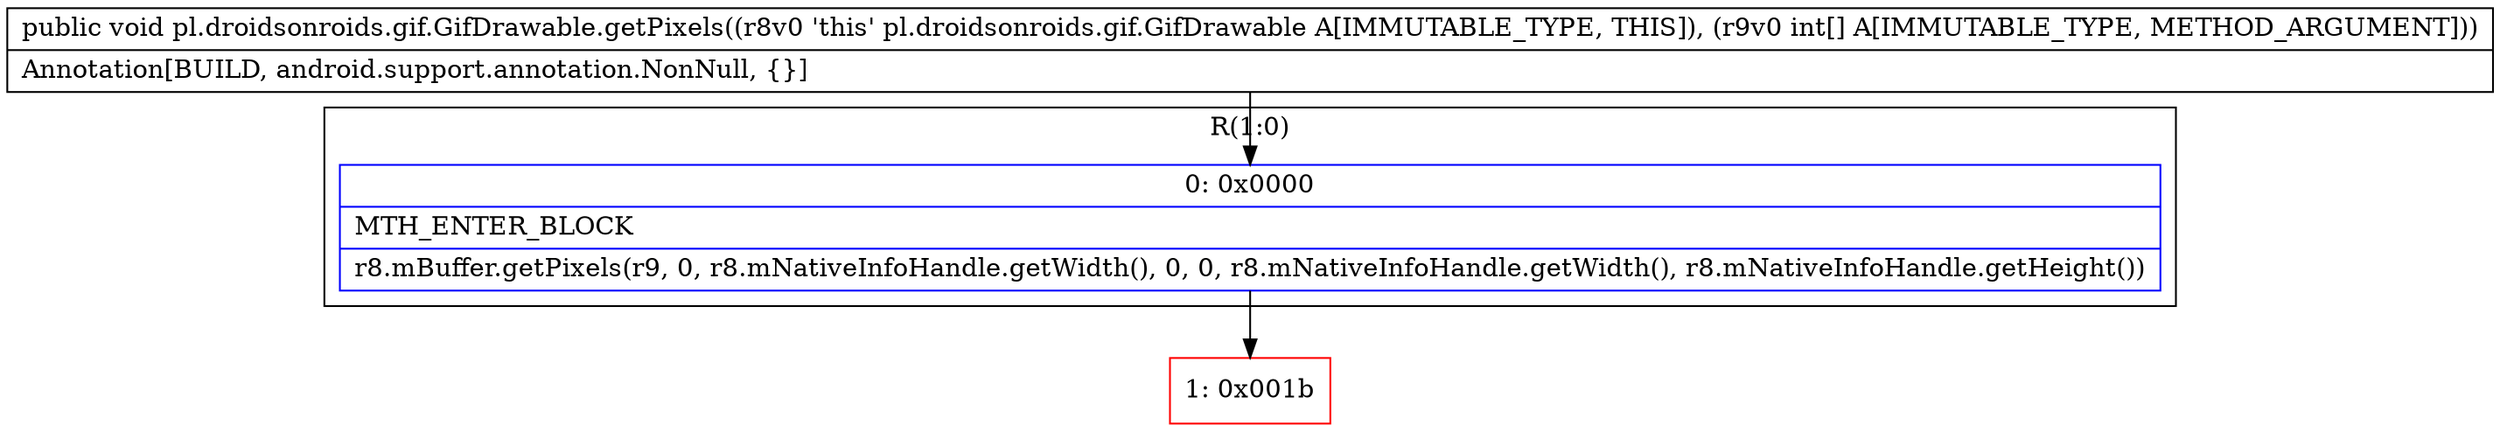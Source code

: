digraph "CFG forpl.droidsonroids.gif.GifDrawable.getPixels([I)V" {
subgraph cluster_Region_276346884 {
label = "R(1:0)";
node [shape=record,color=blue];
Node_0 [shape=record,label="{0\:\ 0x0000|MTH_ENTER_BLOCK\l|r8.mBuffer.getPixels(r9, 0, r8.mNativeInfoHandle.getWidth(), 0, 0, r8.mNativeInfoHandle.getWidth(), r8.mNativeInfoHandle.getHeight())\l}"];
}
Node_1 [shape=record,color=red,label="{1\:\ 0x001b}"];
MethodNode[shape=record,label="{public void pl.droidsonroids.gif.GifDrawable.getPixels((r8v0 'this' pl.droidsonroids.gif.GifDrawable A[IMMUTABLE_TYPE, THIS]), (r9v0 int[] A[IMMUTABLE_TYPE, METHOD_ARGUMENT]))  | Annotation[BUILD, android.support.annotation.NonNull, \{\}]\l}"];
MethodNode -> Node_0;
Node_0 -> Node_1;
}

